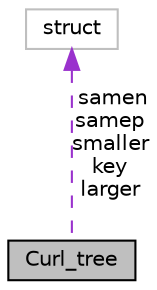 digraph "Curl_tree"
{
  edge [fontname="Helvetica",fontsize="10",labelfontname="Helvetica",labelfontsize="10"];
  node [fontname="Helvetica",fontsize="10",shape=record];
  Node1 [label="Curl_tree",height=0.2,width=0.4,color="black", fillcolor="grey75", style="filled", fontcolor="black"];
  Node2 -> Node1 [dir="back",color="darkorchid3",fontsize="10",style="dashed",label=" samen\nsamep\nsmaller\nkey\nlarger" ,fontname="Helvetica"];
  Node2 [label="struct",height=0.2,width=0.4,color="grey75", fillcolor="white", style="filled"];
}
